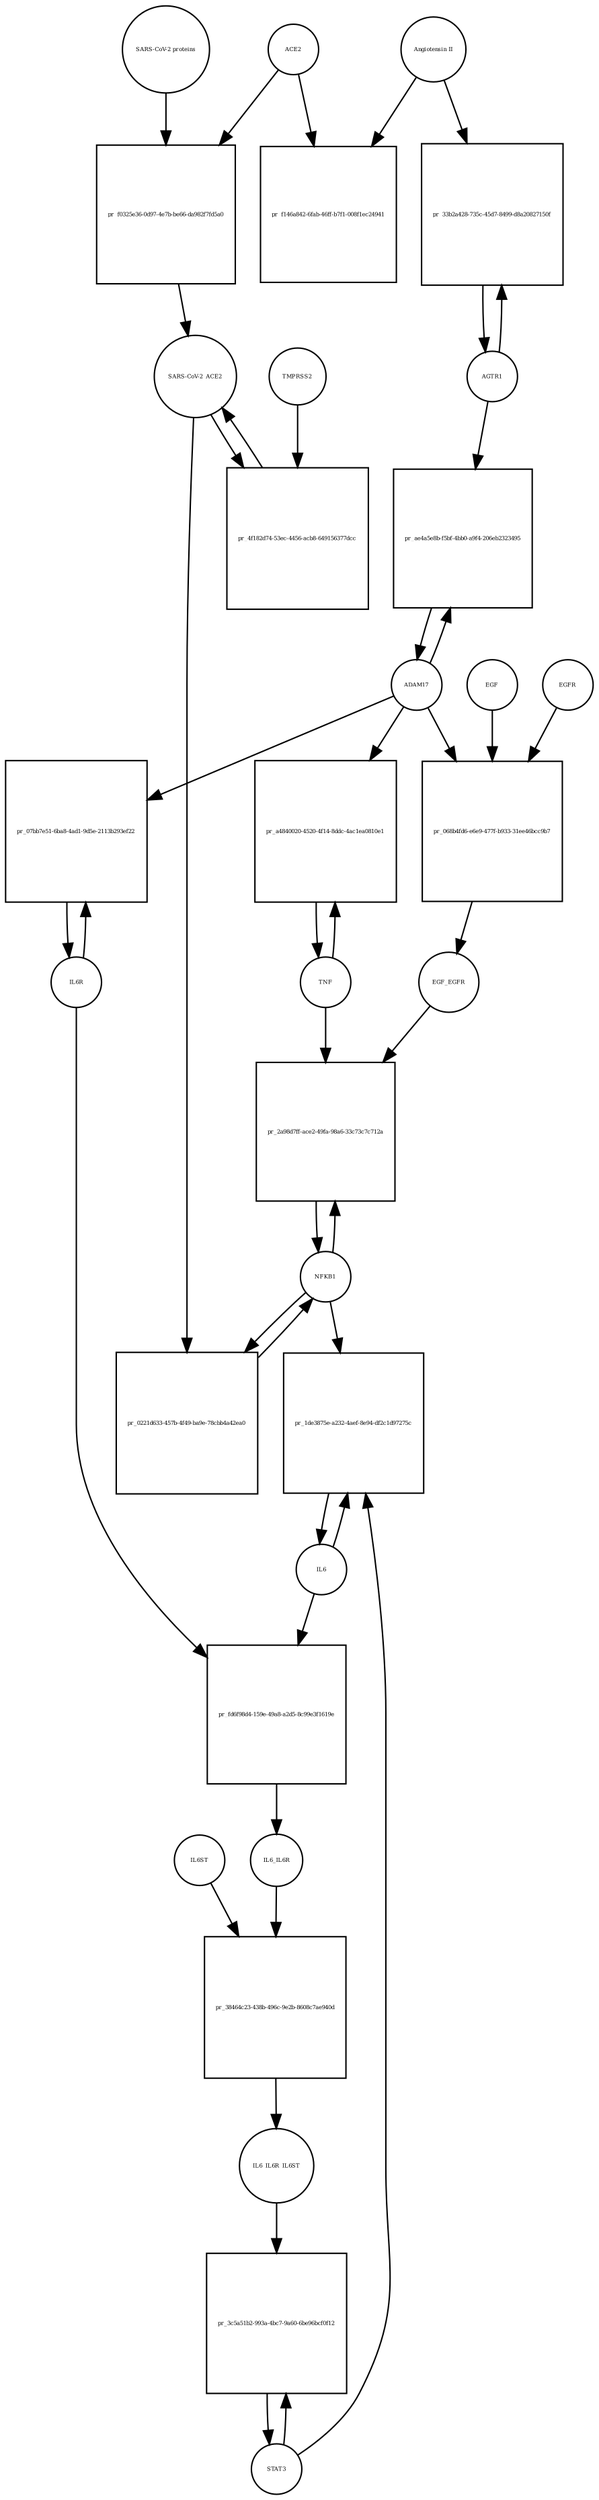 strict digraph  {
"Angiotensin II" [annotation="", bipartite=0, cls="simple chemical", fontsize=4, label="Angiotensin II", shape=circle];
"pr_f146a842-6fab-46ff-b7f1-008f1ec24941" [annotation="", bipartite=1, cls=process, fontsize=4, label="pr_f146a842-6fab-46ff-b7f1-008f1ec24941", shape=square];
ACE2 [annotation="", bipartite=0, cls=macromolecule, fontsize=4, label=ACE2, shape=circle];
"pr_f0325e36-0d97-4e7b-be66-da982f7fd5a0" [annotation="", bipartite=1, cls=process, fontsize=4, label="pr_f0325e36-0d97-4e7b-be66-da982f7fd5a0", shape=square];
"SARS-CoV-2_ACE2" [annotation="", bipartite=0, cls=complex, fontsize=4, label="SARS-CoV-2_ACE2", shape=circle];
"SARS-CoV-2 proteins" [annotation="", bipartite=0, cls=macromolecule, fontsize=4, label="SARS-CoV-2 proteins", shape=circle];
"pr_4f182d74-53ec-4456-acb8-649156377dcc" [annotation="", bipartite=1, cls=process, fontsize=4, label="pr_4f182d74-53ec-4456-acb8-649156377dcc", shape=square];
TMPRSS2 [annotation="", bipartite=0, cls=macromolecule, fontsize=4, label=TMPRSS2, shape=circle];
NFKB1 [annotation="", bipartite=0, cls=macromolecule, fontsize=4, label=NFKB1, shape=circle];
"pr_0221d633-457b-4f49-ba9e-78cbb4a42ea0" [annotation="", bipartite=1, cls=process, fontsize=4, label="pr_0221d633-457b-4f49-ba9e-78cbb4a42ea0", shape=square];
"pr_2a98d7ff-ace2-49fa-98a6-33c73c7c712a" [annotation="", bipartite=1, cls=process, fontsize=4, label="pr_2a98d7ff-ace2-49fa-98a6-33c73c7c712a", shape=square];
EGF_EGFR [annotation="", bipartite=0, cls=complex, fontsize=4, label=EGF_EGFR, shape=circle];
TNF [annotation="", bipartite=0, cls=macromolecule, fontsize=4, label=TNF, shape=circle];
AGTR1 [annotation="", bipartite=0, cls=macromolecule, fontsize=4, label=AGTR1, shape=circle];
"pr_33b2a428-735c-45d7-8499-d8a20827150f" [annotation="", bipartite=1, cls=process, fontsize=4, label="pr_33b2a428-735c-45d7-8499-d8a20827150f", shape=square];
ADAM17 [annotation="", bipartite=0, cls=macromolecule, fontsize=4, label=ADAM17, shape=circle];
"pr_ae4a5e8b-f5bf-4bb0-a9f4-206eb2323495" [annotation="", bipartite=1, cls=process, fontsize=4, label="pr_ae4a5e8b-f5bf-4bb0-a9f4-206eb2323495", shape=square];
IL6R [annotation="", bipartite=0, cls=macromolecule, fontsize=4, label=IL6R, shape=circle];
"pr_07bb7e51-6ba8-4ad1-9d5e-2113b293ef22" [annotation="", bipartite=1, cls=process, fontsize=4, label="pr_07bb7e51-6ba8-4ad1-9d5e-2113b293ef22", shape=square];
EGFR [annotation="", bipartite=0, cls=macromolecule, fontsize=4, label=EGFR, shape=circle];
"pr_068b4fd6-e6e9-477f-b933-31ee46bcc9b7" [annotation="", bipartite=1, cls=process, fontsize=4, label="pr_068b4fd6-e6e9-477f-b933-31ee46bcc9b7", shape=square];
EGF [annotation="", bipartite=0, cls=macromolecule, fontsize=4, label=EGF, shape=circle];
"pr_a4840020-4520-4f14-8ddc-4ac1ea0810e1" [annotation="", bipartite=1, cls=process, fontsize=4, label="pr_a4840020-4520-4f14-8ddc-4ac1ea0810e1", shape=square];
"pr_fd6f98d4-159e-49a8-a2d5-8c99e3f1619e" [annotation="", bipartite=1, cls=process, fontsize=4, label="pr_fd6f98d4-159e-49a8-a2d5-8c99e3f1619e", shape=square];
IL6_IL6R [annotation="", bipartite=0, cls=complex, fontsize=4, label=IL6_IL6R, shape=circle];
IL6 [annotation="", bipartite=0, cls=macromolecule, fontsize=4, label=IL6, shape=circle];
"pr_38464c23-438b-496c-9e2b-8608c7ae940d" [annotation="", bipartite=1, cls=process, fontsize=4, label="pr_38464c23-438b-496c-9e2b-8608c7ae940d", shape=square];
IL6_IL6R_IL6ST [annotation="", bipartite=0, cls=complex, fontsize=4, label=IL6_IL6R_IL6ST, shape=circle];
IL6ST [annotation="", bipartite=0, cls=macromolecule, fontsize=4, label=IL6ST, shape=circle];
STAT3 [annotation="", bipartite=0, cls=macromolecule, fontsize=4, label=STAT3, shape=circle];
"pr_3c5a51b2-993a-4bc7-9a60-6be96bcf0f12" [annotation="", bipartite=1, cls=process, fontsize=4, label="pr_3c5a51b2-993a-4bc7-9a60-6be96bcf0f12", shape=square];
"pr_1de3875e-a232-4aef-8e94-df2c1d97275c" [annotation="", bipartite=1, cls=process, fontsize=4, label="pr_1de3875e-a232-4aef-8e94-df2c1d97275c", shape=square];
"Angiotensin II" -> "pr_f146a842-6fab-46ff-b7f1-008f1ec24941"  [annotation="", interaction_type=consumption];
"Angiotensin II" -> "pr_33b2a428-735c-45d7-8499-d8a20827150f"  [annotation="", interaction_type=catalysis];
ACE2 -> "pr_f146a842-6fab-46ff-b7f1-008f1ec24941"  [annotation="", interaction_type=catalysis];
ACE2 -> "pr_f0325e36-0d97-4e7b-be66-da982f7fd5a0"  [annotation="", interaction_type=consumption];
"pr_f0325e36-0d97-4e7b-be66-da982f7fd5a0" -> "SARS-CoV-2_ACE2"  [annotation="", interaction_type=production];
"SARS-CoV-2_ACE2" -> "pr_4f182d74-53ec-4456-acb8-649156377dcc"  [annotation="", interaction_type=consumption];
"SARS-CoV-2_ACE2" -> "pr_0221d633-457b-4f49-ba9e-78cbb4a42ea0"  [annotation="", interaction_type=stimulation];
"SARS-CoV-2 proteins" -> "pr_f0325e36-0d97-4e7b-be66-da982f7fd5a0"  [annotation="", interaction_type=consumption];
"pr_4f182d74-53ec-4456-acb8-649156377dcc" -> "SARS-CoV-2_ACE2"  [annotation="", interaction_type=production];
TMPRSS2 -> "pr_4f182d74-53ec-4456-acb8-649156377dcc"  [annotation="", interaction_type=consumption];
NFKB1 -> "pr_0221d633-457b-4f49-ba9e-78cbb4a42ea0"  [annotation="", interaction_type=consumption];
NFKB1 -> "pr_2a98d7ff-ace2-49fa-98a6-33c73c7c712a"  [annotation="", interaction_type=consumption];
NFKB1 -> "pr_1de3875e-a232-4aef-8e94-df2c1d97275c"  [annotation="", interaction_type=stimulation];
"pr_0221d633-457b-4f49-ba9e-78cbb4a42ea0" -> NFKB1  [annotation="", interaction_type=production];
"pr_2a98d7ff-ace2-49fa-98a6-33c73c7c712a" -> NFKB1  [annotation="", interaction_type=production];
EGF_EGFR -> "pr_2a98d7ff-ace2-49fa-98a6-33c73c7c712a"  [annotation="", interaction_type=stimulation];
TNF -> "pr_2a98d7ff-ace2-49fa-98a6-33c73c7c712a"  [annotation="", interaction_type=stimulation];
TNF -> "pr_a4840020-4520-4f14-8ddc-4ac1ea0810e1"  [annotation="", interaction_type=consumption];
AGTR1 -> "pr_33b2a428-735c-45d7-8499-d8a20827150f"  [annotation="", interaction_type=consumption];
AGTR1 -> "pr_ae4a5e8b-f5bf-4bb0-a9f4-206eb2323495"  [annotation="", interaction_type=catalysis];
"pr_33b2a428-735c-45d7-8499-d8a20827150f" -> AGTR1  [annotation="", interaction_type=production];
ADAM17 -> "pr_ae4a5e8b-f5bf-4bb0-a9f4-206eb2323495"  [annotation="", interaction_type=consumption];
ADAM17 -> "pr_07bb7e51-6ba8-4ad1-9d5e-2113b293ef22"  [annotation="", interaction_type=catalysis];
ADAM17 -> "pr_068b4fd6-e6e9-477f-b933-31ee46bcc9b7"  [annotation="", interaction_type=stimulation];
ADAM17 -> "pr_a4840020-4520-4f14-8ddc-4ac1ea0810e1"  [annotation="", interaction_type=catalysis];
"pr_ae4a5e8b-f5bf-4bb0-a9f4-206eb2323495" -> ADAM17  [annotation="", interaction_type=production];
IL6R -> "pr_07bb7e51-6ba8-4ad1-9d5e-2113b293ef22"  [annotation="", interaction_type=consumption];
IL6R -> "pr_fd6f98d4-159e-49a8-a2d5-8c99e3f1619e"  [annotation="", interaction_type=consumption];
"pr_07bb7e51-6ba8-4ad1-9d5e-2113b293ef22" -> IL6R  [annotation="", interaction_type=production];
EGFR -> "pr_068b4fd6-e6e9-477f-b933-31ee46bcc9b7"  [annotation="", interaction_type=consumption];
"pr_068b4fd6-e6e9-477f-b933-31ee46bcc9b7" -> EGF_EGFR  [annotation="", interaction_type=production];
EGF -> "pr_068b4fd6-e6e9-477f-b933-31ee46bcc9b7"  [annotation="", interaction_type=consumption];
"pr_a4840020-4520-4f14-8ddc-4ac1ea0810e1" -> TNF  [annotation="", interaction_type=production];
"pr_fd6f98d4-159e-49a8-a2d5-8c99e3f1619e" -> IL6_IL6R  [annotation="", interaction_type=production];
IL6_IL6R -> "pr_38464c23-438b-496c-9e2b-8608c7ae940d"  [annotation="", interaction_type=consumption];
IL6 -> "pr_fd6f98d4-159e-49a8-a2d5-8c99e3f1619e"  [annotation="", interaction_type=consumption];
IL6 -> "pr_1de3875e-a232-4aef-8e94-df2c1d97275c"  [annotation="", interaction_type=consumption];
"pr_38464c23-438b-496c-9e2b-8608c7ae940d" -> IL6_IL6R_IL6ST  [annotation="", interaction_type=production];
IL6_IL6R_IL6ST -> "pr_3c5a51b2-993a-4bc7-9a60-6be96bcf0f12"  [annotation="", interaction_type=catalysis];
IL6ST -> "pr_38464c23-438b-496c-9e2b-8608c7ae940d"  [annotation="", interaction_type=consumption];
STAT3 -> "pr_3c5a51b2-993a-4bc7-9a60-6be96bcf0f12"  [annotation="", interaction_type=consumption];
STAT3 -> "pr_1de3875e-a232-4aef-8e94-df2c1d97275c"  [annotation="", interaction_type=stimulation];
"pr_3c5a51b2-993a-4bc7-9a60-6be96bcf0f12" -> STAT3  [annotation="", interaction_type=production];
"pr_1de3875e-a232-4aef-8e94-df2c1d97275c" -> IL6  [annotation="", interaction_type=production];
}
